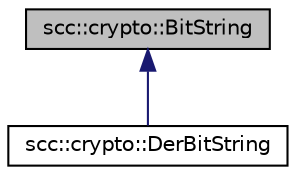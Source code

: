 digraph "scc::crypto::BitString"
{
 // LATEX_PDF_SIZE
  edge [fontname="Helvetica",fontsize="10",labelfontname="Helvetica",labelfontsize="10"];
  node [fontname="Helvetica",fontsize="10",shape=record];
  Node1 [label="scc::crypto::BitString",height=0.2,width=0.4,color="black", fillcolor="grey75", style="filled", fontcolor="black",tooltip="Bit string."];
  Node1 -> Node2 [dir="back",color="midnightblue",fontsize="10",style="solid",fontname="Helvetica"];
  Node2 [label="scc::crypto::DerBitString",height=0.2,width=0.4,color="black", fillcolor="white", style="filled",URL="$db/d45/classscc_1_1crypto_1_1DerBitString.html",tooltip=" "];
}
